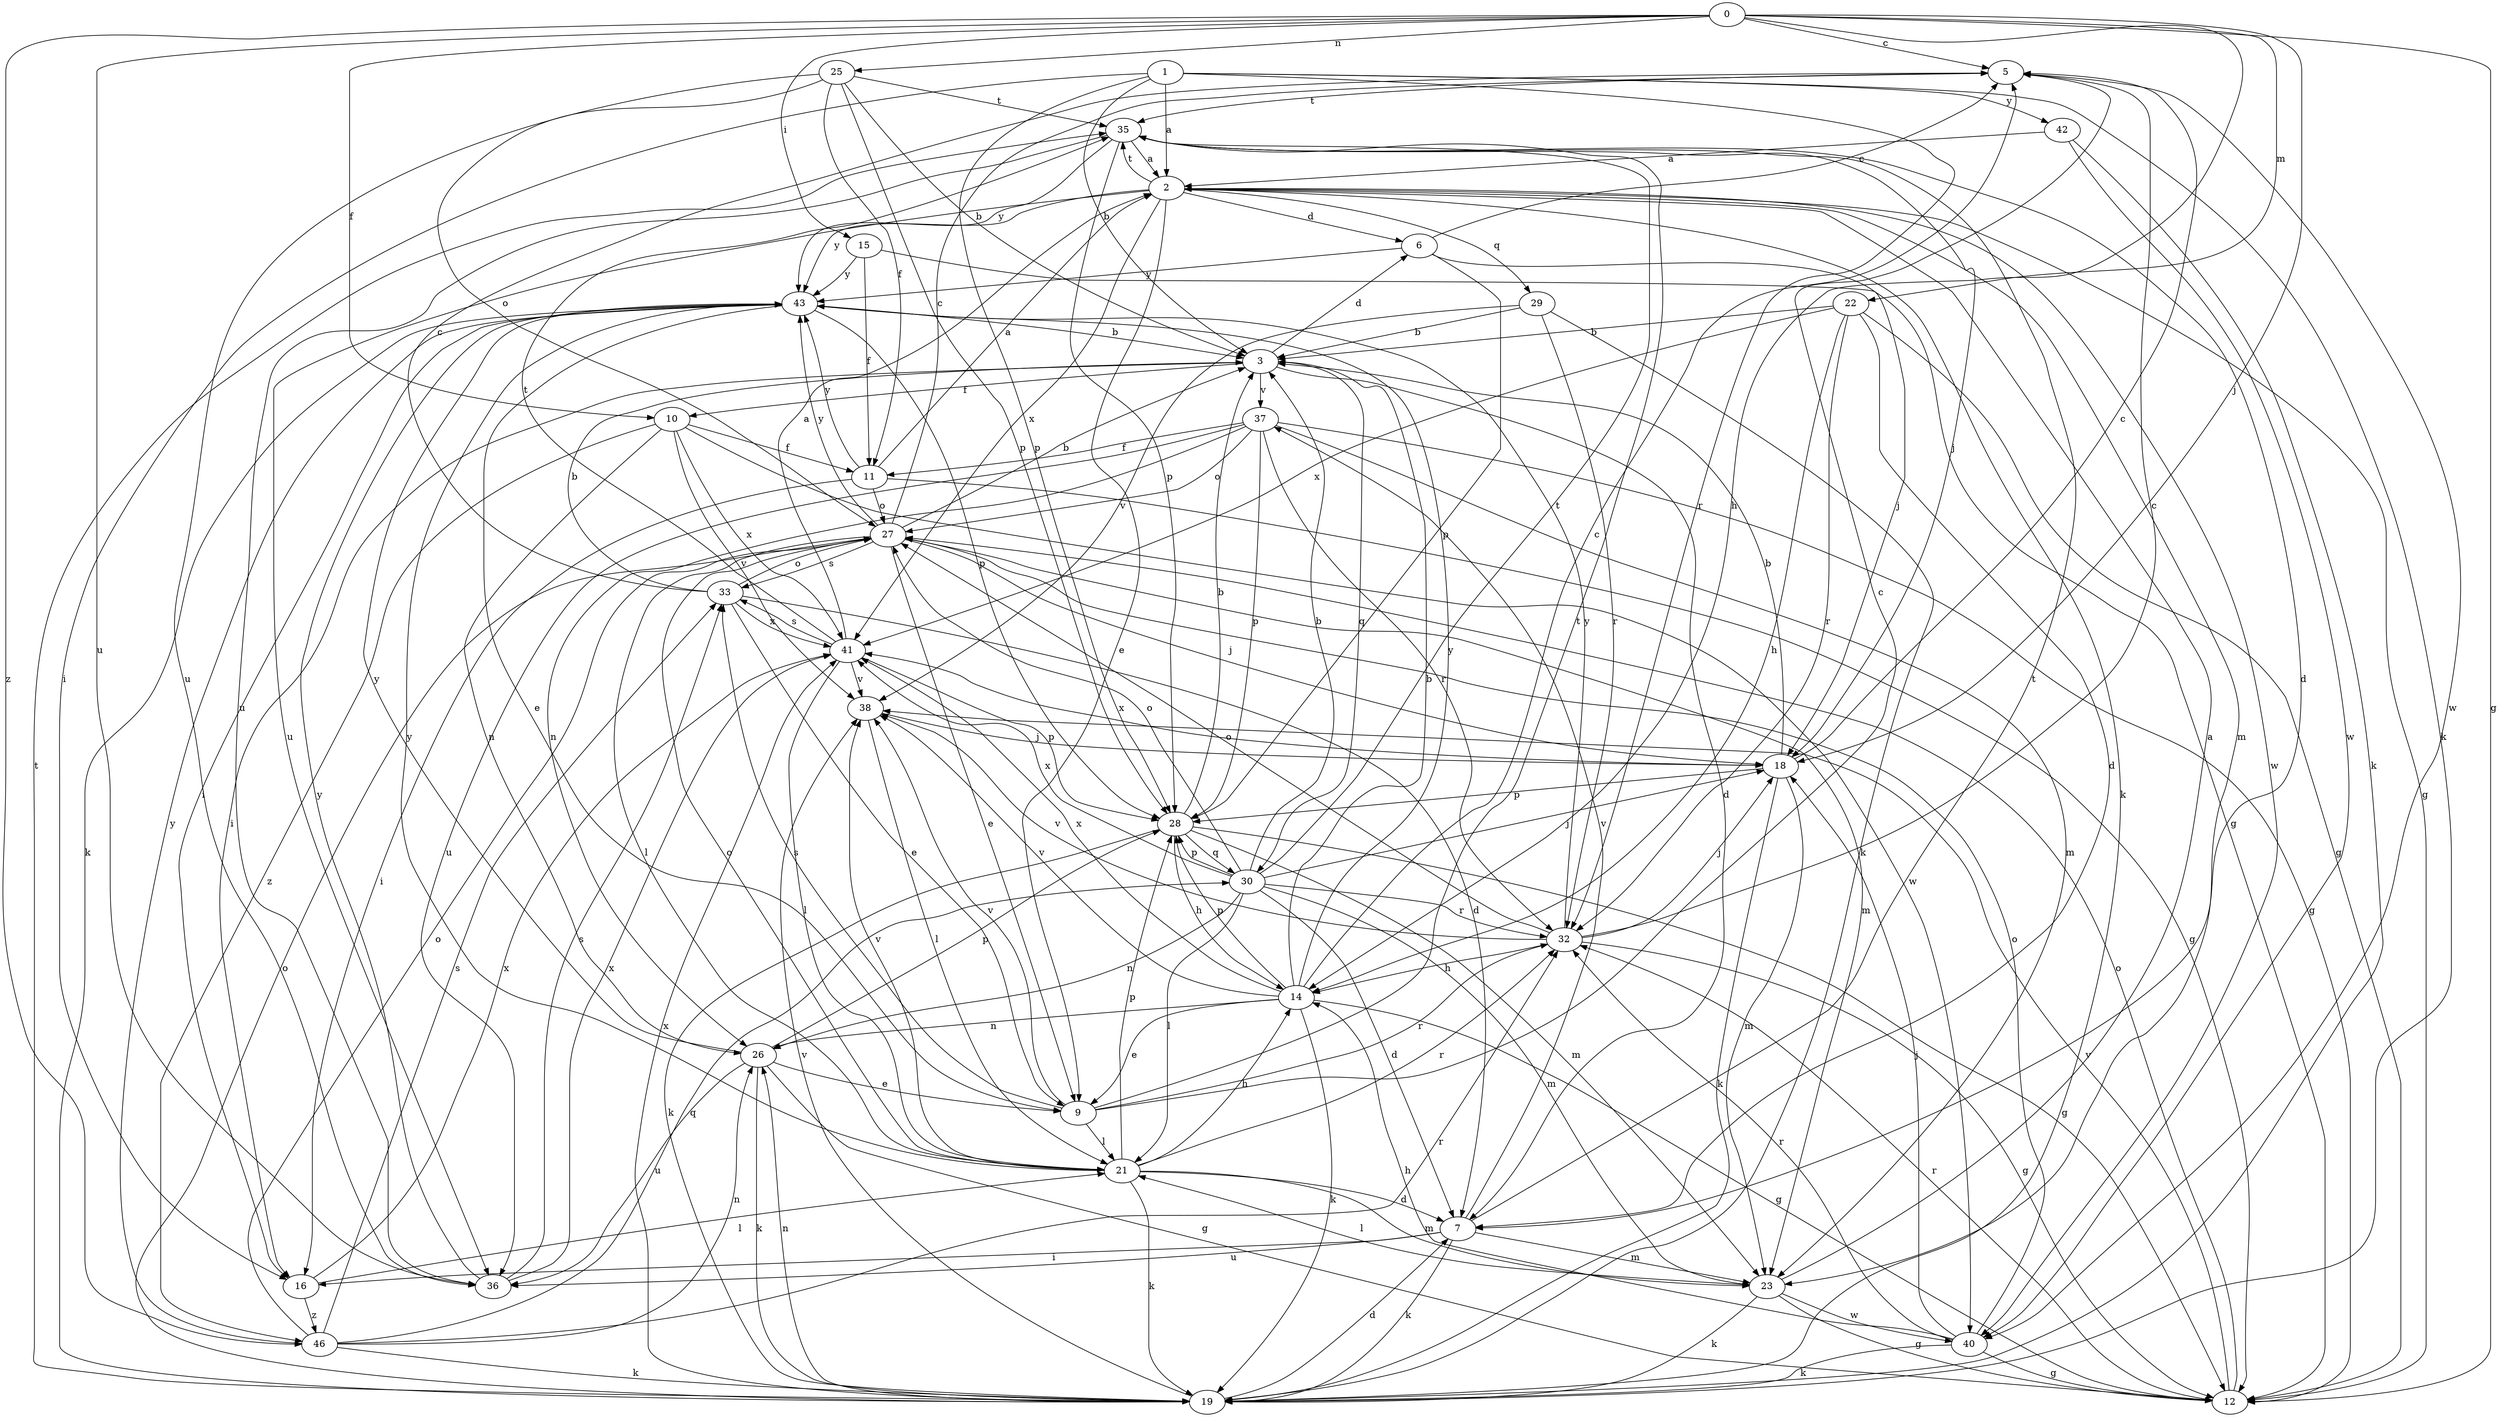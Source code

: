 strict digraph  {
0;
1;
2;
3;
5;
6;
7;
9;
10;
11;
12;
14;
15;
16;
18;
19;
21;
22;
23;
25;
26;
27;
28;
29;
30;
32;
33;
35;
36;
37;
38;
40;
41;
42;
43;
46;
0 -> 5  [label=c];
0 -> 10  [label=f];
0 -> 12  [label=g];
0 -> 14  [label=h];
0 -> 15  [label=i];
0 -> 18  [label=j];
0 -> 22  [label=m];
0 -> 25  [label=n];
0 -> 36  [label=u];
0 -> 46  [label=z];
1 -> 2  [label=a];
1 -> 3  [label=b];
1 -> 16  [label=i];
1 -> 19  [label=k];
1 -> 28  [label=p];
1 -> 32  [label=r];
1 -> 42  [label=y];
2 -> 6  [label=d];
2 -> 9  [label=e];
2 -> 12  [label=g];
2 -> 19  [label=k];
2 -> 23  [label=m];
2 -> 29  [label=q];
2 -> 35  [label=t];
2 -> 36  [label=u];
2 -> 40  [label=w];
2 -> 41  [label=x];
2 -> 43  [label=y];
3 -> 6  [label=d];
3 -> 7  [label=d];
3 -> 10  [label=f];
3 -> 16  [label=i];
3 -> 30  [label=q];
3 -> 37  [label=v];
5 -> 35  [label=t];
5 -> 40  [label=w];
6 -> 5  [label=c];
6 -> 18  [label=j];
6 -> 28  [label=p];
6 -> 43  [label=y];
7 -> 16  [label=i];
7 -> 19  [label=k];
7 -> 23  [label=m];
7 -> 35  [label=t];
7 -> 36  [label=u];
7 -> 37  [label=v];
9 -> 5  [label=c];
9 -> 21  [label=l];
9 -> 32  [label=r];
9 -> 33  [label=s];
9 -> 35  [label=t];
9 -> 38  [label=v];
10 -> 11  [label=f];
10 -> 26  [label=n];
10 -> 38  [label=v];
10 -> 40  [label=w];
10 -> 41  [label=x];
10 -> 46  [label=z];
11 -> 2  [label=a];
11 -> 12  [label=g];
11 -> 16  [label=i];
11 -> 27  [label=o];
11 -> 43  [label=y];
12 -> 27  [label=o];
12 -> 32  [label=r];
12 -> 38  [label=v];
14 -> 3  [label=b];
14 -> 5  [label=c];
14 -> 9  [label=e];
14 -> 12  [label=g];
14 -> 19  [label=k];
14 -> 26  [label=n];
14 -> 28  [label=p];
14 -> 38  [label=v];
14 -> 41  [label=x];
14 -> 43  [label=y];
15 -> 11  [label=f];
15 -> 12  [label=g];
15 -> 43  [label=y];
16 -> 21  [label=l];
16 -> 41  [label=x];
16 -> 46  [label=z];
18 -> 3  [label=b];
18 -> 5  [label=c];
18 -> 19  [label=k];
18 -> 23  [label=m];
18 -> 28  [label=p];
18 -> 41  [label=x];
19 -> 7  [label=d];
19 -> 26  [label=n];
19 -> 27  [label=o];
19 -> 35  [label=t];
19 -> 38  [label=v];
19 -> 41  [label=x];
21 -> 7  [label=d];
21 -> 14  [label=h];
21 -> 19  [label=k];
21 -> 23  [label=m];
21 -> 27  [label=o];
21 -> 28  [label=p];
21 -> 32  [label=r];
21 -> 38  [label=v];
21 -> 43  [label=y];
22 -> 3  [label=b];
22 -> 7  [label=d];
22 -> 12  [label=g];
22 -> 14  [label=h];
22 -> 32  [label=r];
22 -> 41  [label=x];
23 -> 2  [label=a];
23 -> 12  [label=g];
23 -> 19  [label=k];
23 -> 21  [label=l];
23 -> 40  [label=w];
25 -> 3  [label=b];
25 -> 11  [label=f];
25 -> 27  [label=o];
25 -> 28  [label=p];
25 -> 35  [label=t];
25 -> 36  [label=u];
26 -> 9  [label=e];
26 -> 12  [label=g];
26 -> 19  [label=k];
26 -> 28  [label=p];
26 -> 36  [label=u];
26 -> 43  [label=y];
27 -> 3  [label=b];
27 -> 5  [label=c];
27 -> 9  [label=e];
27 -> 18  [label=j];
27 -> 21  [label=l];
27 -> 23  [label=m];
27 -> 33  [label=s];
27 -> 43  [label=y];
28 -> 3  [label=b];
28 -> 12  [label=g];
28 -> 14  [label=h];
28 -> 19  [label=k];
28 -> 23  [label=m];
28 -> 30  [label=q];
29 -> 3  [label=b];
29 -> 19  [label=k];
29 -> 32  [label=r];
29 -> 38  [label=v];
30 -> 3  [label=b];
30 -> 7  [label=d];
30 -> 18  [label=j];
30 -> 21  [label=l];
30 -> 23  [label=m];
30 -> 26  [label=n];
30 -> 27  [label=o];
30 -> 28  [label=p];
30 -> 32  [label=r];
30 -> 35  [label=t];
30 -> 41  [label=x];
32 -> 5  [label=c];
32 -> 12  [label=g];
32 -> 14  [label=h];
32 -> 18  [label=j];
32 -> 27  [label=o];
32 -> 38  [label=v];
32 -> 43  [label=y];
33 -> 3  [label=b];
33 -> 5  [label=c];
33 -> 7  [label=d];
33 -> 9  [label=e];
33 -> 27  [label=o];
33 -> 41  [label=x];
35 -> 2  [label=a];
35 -> 7  [label=d];
35 -> 18  [label=j];
35 -> 28  [label=p];
35 -> 36  [label=u];
35 -> 43  [label=y];
36 -> 33  [label=s];
36 -> 41  [label=x];
36 -> 43  [label=y];
37 -> 11  [label=f];
37 -> 12  [label=g];
37 -> 23  [label=m];
37 -> 26  [label=n];
37 -> 27  [label=o];
37 -> 28  [label=p];
37 -> 32  [label=r];
37 -> 36  [label=u];
38 -> 18  [label=j];
38 -> 21  [label=l];
40 -> 12  [label=g];
40 -> 14  [label=h];
40 -> 18  [label=j];
40 -> 19  [label=k];
40 -> 27  [label=o];
40 -> 32  [label=r];
41 -> 2  [label=a];
41 -> 21  [label=l];
41 -> 28  [label=p];
41 -> 33  [label=s];
41 -> 35  [label=t];
41 -> 38  [label=v];
42 -> 2  [label=a];
42 -> 19  [label=k];
42 -> 40  [label=w];
43 -> 3  [label=b];
43 -> 9  [label=e];
43 -> 16  [label=i];
43 -> 19  [label=k];
43 -> 28  [label=p];
46 -> 19  [label=k];
46 -> 26  [label=n];
46 -> 27  [label=o];
46 -> 30  [label=q];
46 -> 32  [label=r];
46 -> 33  [label=s];
46 -> 43  [label=y];
}
